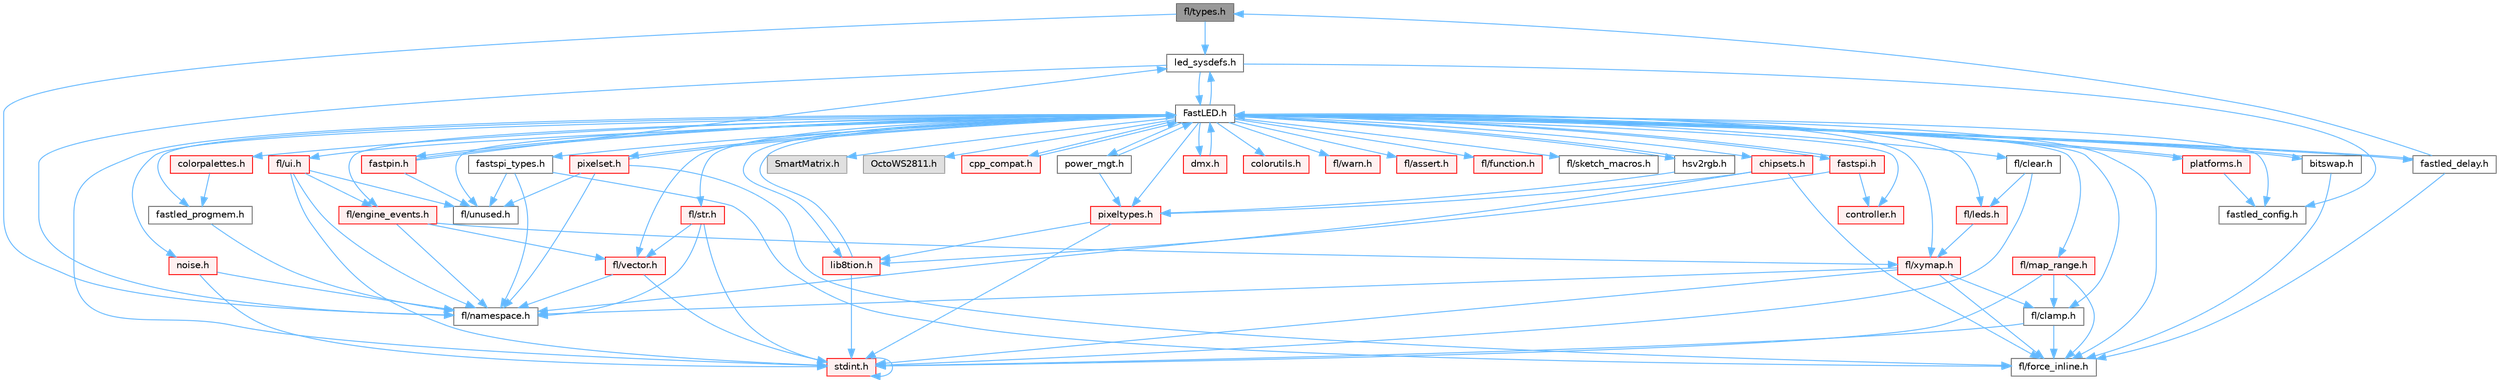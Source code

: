 digraph "fl/types.h"
{
 // INTERACTIVE_SVG=YES
 // LATEX_PDF_SIZE
  bgcolor="transparent";
  edge [fontname=Helvetica,fontsize=10,labelfontname=Helvetica,labelfontsize=10];
  node [fontname=Helvetica,fontsize=10,shape=box,height=0.2,width=0.4];
  Node1 [id="Node000001",label="fl/types.h",height=0.2,width=0.4,color="gray40", fillcolor="grey60", style="filled", fontcolor="black",tooltip=" "];
  Node1 -> Node2 [id="edge1_Node000001_Node000002",color="steelblue1",style="solid",tooltip=" "];
  Node2 [id="Node000002",label="fl/namespace.h",height=0.2,width=0.4,color="grey40", fillcolor="white", style="filled",URL="$df/d2a/namespace_8h.html",tooltip="Implements the FastLED namespace macros."];
  Node1 -> Node3 [id="edge2_Node000001_Node000003",color="steelblue1",style="solid",tooltip=" "];
  Node3 [id="Node000003",label="led_sysdefs.h",height=0.2,width=0.4,color="grey40", fillcolor="white", style="filled",URL="$d9/d3e/led__sysdefs_8h.html",tooltip="Determines which platform system definitions to include."];
  Node3 -> Node4 [id="edge3_Node000003_Node000004",color="steelblue1",style="solid",tooltip=" "];
  Node4 [id="Node000004",label="FastLED.h",height=0.2,width=0.4,color="grey40", fillcolor="white", style="filled",URL="$db/d97/_fast_l_e_d_8h.html",tooltip="central include file for FastLED, defines the CFastLED class/object"];
  Node4 -> Node5 [id="edge4_Node000004_Node000005",color="steelblue1",style="solid",tooltip=" "];
  Node5 [id="Node000005",label="stdint.h",height=0.2,width=0.4,color="red", fillcolor="#FFF0F0", style="filled",URL="$df/dd8/stdint_8h.html",tooltip=" "];
  Node5 -> Node5 [id="edge5_Node000005_Node000005",color="steelblue1",style="solid",tooltip=" "];
  Node4 -> Node7 [id="edge6_Node000004_Node000007",color="steelblue1",style="solid",tooltip=" "];
  Node7 [id="Node000007",label="SmartMatrix.h",height=0.2,width=0.4,color="grey60", fillcolor="#E0E0E0", style="filled",tooltip=" "];
  Node4 -> Node8 [id="edge7_Node000004_Node000008",color="steelblue1",style="solid",tooltip=" "];
  Node8 [id="Node000008",label="OctoWS2811.h",height=0.2,width=0.4,color="grey60", fillcolor="#E0E0E0", style="filled",tooltip=" "];
  Node4 -> Node9 [id="edge8_Node000004_Node000009",color="steelblue1",style="solid",tooltip=" "];
  Node9 [id="Node000009",label="fl/force_inline.h",height=0.2,width=0.4,color="grey40", fillcolor="white", style="filled",URL="$d4/d64/force__inline_8h.html",tooltip=" "];
  Node4 -> Node10 [id="edge9_Node000004_Node000010",color="steelblue1",style="solid",tooltip=" "];
  Node10 [id="Node000010",label="cpp_compat.h",height=0.2,width=0.4,color="red", fillcolor="#FFF0F0", style="filled",URL="$d9/d13/cpp__compat_8h.html",tooltip="Compatibility functions based on C++ version."];
  Node10 -> Node4 [id="edge10_Node000010_Node000004",color="steelblue1",style="solid",tooltip=" "];
  Node4 -> Node12 [id="edge11_Node000004_Node000012",color="steelblue1",style="solid",tooltip=" "];
  Node12 [id="Node000012",label="fastled_config.h",height=0.2,width=0.4,color="grey40", fillcolor="white", style="filled",URL="$d5/d11/fastled__config_8h.html",tooltip="Contains definitions that can be used to configure FastLED at compile time."];
  Node4 -> Node3 [id="edge12_Node000004_Node000003",color="steelblue1",style="solid",tooltip=" "];
  Node4 -> Node13 [id="edge13_Node000004_Node000013",color="steelblue1",style="solid",tooltip=" "];
  Node13 [id="Node000013",label="fastled_delay.h",height=0.2,width=0.4,color="grey40", fillcolor="white", style="filled",URL="$d0/da8/fastled__delay_8h.html",tooltip="Utility functions and classes for managing delay cycles."];
  Node13 -> Node4 [id="edge14_Node000013_Node000004",color="steelblue1",style="solid",tooltip=" "];
  Node13 -> Node1 [id="edge15_Node000013_Node000001",color="steelblue1",style="solid",tooltip=" "];
  Node13 -> Node9 [id="edge16_Node000013_Node000009",color="steelblue1",style="solid",tooltip=" "];
  Node4 -> Node14 [id="edge17_Node000004_Node000014",color="steelblue1",style="solid",tooltip=" "];
  Node14 [id="Node000014",label="bitswap.h",height=0.2,width=0.4,color="grey40", fillcolor="white", style="filled",URL="$de/ded/bitswap_8h.html",tooltip="Functions for doing a rotation of bits/bytes used by parallel output."];
  Node14 -> Node4 [id="edge18_Node000014_Node000004",color="steelblue1",style="solid",tooltip=" "];
  Node14 -> Node9 [id="edge19_Node000014_Node000009",color="steelblue1",style="solid",tooltip=" "];
  Node4 -> Node15 [id="edge20_Node000004_Node000015",color="steelblue1",style="solid",tooltip=" "];
  Node15 [id="Node000015",label="controller.h",height=0.2,width=0.4,color="red", fillcolor="#FFF0F0", style="filled",URL="$d2/dd9/controller_8h.html",tooltip="deprecated: base definitions used by led controllers for writing out led data"];
  Node4 -> Node69 [id="edge21_Node000004_Node000069",color="steelblue1",style="solid",tooltip=" "];
  Node69 [id="Node000069",label="fastpin.h",height=0.2,width=0.4,color="red", fillcolor="#FFF0F0", style="filled",URL="$db/d65/fastpin_8h.html",tooltip="Class base definitions for defining fast pin access."];
  Node69 -> Node4 [id="edge22_Node000069_Node000004",color="steelblue1",style="solid",tooltip=" "];
  Node69 -> Node3 [id="edge23_Node000069_Node000003",color="steelblue1",style="solid",tooltip=" "];
  Node69 -> Node36 [id="edge24_Node000069_Node000036",color="steelblue1",style="solid",tooltip=" "];
  Node36 [id="Node000036",label="fl/unused.h",height=0.2,width=0.4,color="grey40", fillcolor="white", style="filled",URL="$d8/d4b/unused_8h.html",tooltip=" "];
  Node4 -> Node70 [id="edge25_Node000004_Node000070",color="steelblue1",style="solid",tooltip=" "];
  Node70 [id="Node000070",label="fastspi_types.h",height=0.2,width=0.4,color="grey40", fillcolor="white", style="filled",URL="$d2/ddb/fastspi__types_8h.html",tooltip="Data types and constants used by SPI interfaces."];
  Node70 -> Node9 [id="edge26_Node000070_Node000009",color="steelblue1",style="solid",tooltip=" "];
  Node70 -> Node2 [id="edge27_Node000070_Node000002",color="steelblue1",style="solid",tooltip=" "];
  Node70 -> Node36 [id="edge28_Node000070_Node000036",color="steelblue1",style="solid",tooltip=" "];
  Node4 -> Node71 [id="edge29_Node000004_Node000071",color="steelblue1",style="solid",tooltip=" "];
  Node71 [id="Node000071",label="dmx.h",height=0.2,width=0.4,color="red", fillcolor="#FFF0F0", style="filled",URL="$d3/de1/dmx_8h.html",tooltip="Defines the DMX512-based LED controllers."];
  Node71 -> Node4 [id="edge30_Node000071_Node000004",color="steelblue1",style="solid",tooltip=" "];
  Node4 -> Node74 [id="edge31_Node000004_Node000074",color="steelblue1",style="solid",tooltip=" "];
  Node74 [id="Node000074",label="platforms.h",height=0.2,width=0.4,color="red", fillcolor="#FFF0F0", style="filled",URL="$da/dc9/platforms_8h.html",tooltip="Determines which platforms headers to include."];
  Node74 -> Node4 [id="edge32_Node000074_Node000004",color="steelblue1",style="solid",tooltip=" "];
  Node74 -> Node12 [id="edge33_Node000074_Node000012",color="steelblue1",style="solid",tooltip=" "];
  Node4 -> Node76 [id="edge34_Node000004_Node000076",color="steelblue1",style="solid",tooltip=" "];
  Node76 [id="Node000076",label="fastled_progmem.h",height=0.2,width=0.4,color="grey40", fillcolor="white", style="filled",URL="$df/dab/fastled__progmem_8h.html",tooltip="Wrapper definitions to allow seamless use of PROGMEM in environments that have it."];
  Node76 -> Node2 [id="edge35_Node000076_Node000002",color="steelblue1",style="solid",tooltip=" "];
  Node4 -> Node18 [id="edge36_Node000004_Node000018",color="steelblue1",style="solid",tooltip=" "];
  Node18 [id="Node000018",label="lib8tion.h",height=0.2,width=0.4,color="red", fillcolor="#FFF0F0", style="filled",URL="$df/da5/lib8tion_8h.html",tooltip="Fast, efficient 8-bit math functions specifically designed for high-performance LED programming."];
  Node18 -> Node4 [id="edge37_Node000018_Node000004",color="steelblue1",style="solid",tooltip=" "];
  Node18 -> Node5 [id="edge38_Node000018_Node000005",color="steelblue1",style="solid",tooltip=" "];
  Node4 -> Node17 [id="edge39_Node000004_Node000017",color="steelblue1",style="solid",tooltip=" "];
  Node17 [id="Node000017",label="pixeltypes.h",height=0.2,width=0.4,color="red", fillcolor="#FFF0F0", style="filled",URL="$d2/dba/pixeltypes_8h.html",tooltip="Includes defintions for RGB and HSV pixels."];
  Node17 -> Node5 [id="edge40_Node000017_Node000005",color="steelblue1",style="solid",tooltip=" "];
  Node17 -> Node18 [id="edge41_Node000017_Node000018",color="steelblue1",style="solid",tooltip=" "];
  Node4 -> Node77 [id="edge42_Node000004_Node000077",color="steelblue1",style="solid",tooltip=" "];
  Node77 [id="Node000077",label="hsv2rgb.h",height=0.2,width=0.4,color="grey40", fillcolor="white", style="filled",URL="$de/d9a/hsv2rgb_8h.html",tooltip="Functions to convert from the HSV colorspace to the RGB colorspace."];
  Node77 -> Node4 [id="edge43_Node000077_Node000004",color="steelblue1",style="solid",tooltip=" "];
  Node77 -> Node17 [id="edge44_Node000077_Node000017",color="steelblue1",style="solid",tooltip=" "];
  Node4 -> Node78 [id="edge45_Node000004_Node000078",color="steelblue1",style="solid",tooltip=" "];
  Node78 [id="Node000078",label="colorutils.h",height=0.2,width=0.4,color="red", fillcolor="#FFF0F0", style="filled",URL="$d1/dfb/colorutils_8h.html",tooltip=" "];
  Node4 -> Node83 [id="edge46_Node000004_Node000083",color="steelblue1",style="solid",tooltip=" "];
  Node83 [id="Node000083",label="pixelset.h",height=0.2,width=0.4,color="red", fillcolor="#FFF0F0", style="filled",URL="$d4/d46/pixelset_8h.html",tooltip="Declares classes for managing logical groups of LEDs."];
  Node83 -> Node9 [id="edge47_Node000083_Node000009",color="steelblue1",style="solid",tooltip=" "];
  Node83 -> Node2 [id="edge48_Node000083_Node000002",color="steelblue1",style="solid",tooltip=" "];
  Node83 -> Node36 [id="edge49_Node000083_Node000036",color="steelblue1",style="solid",tooltip=" "];
  Node83 -> Node4 [id="edge50_Node000083_Node000004",color="steelblue1",style="solid",tooltip=" "];
  Node4 -> Node84 [id="edge51_Node000004_Node000084",color="steelblue1",style="solid",tooltip=" "];
  Node84 [id="Node000084",label="colorpalettes.h",height=0.2,width=0.4,color="red", fillcolor="#FFF0F0", style="filled",URL="$dc/dcc/colorpalettes_8h.html",tooltip="Declarations for the predefined color palettes supplied by FastLED."];
  Node84 -> Node76 [id="edge52_Node000084_Node000076",color="steelblue1",style="solid",tooltip=" "];
  Node4 -> Node85 [id="edge53_Node000004_Node000085",color="steelblue1",style="solid",tooltip=" "];
  Node85 [id="Node000085",label="noise.h",height=0.2,width=0.4,color="red", fillcolor="#FFF0F0", style="filled",URL="$d1/d31/noise_8h.html",tooltip="Functions to generate and fill arrays with noise."];
  Node85 -> Node5 [id="edge54_Node000085_Node000005",color="steelblue1",style="solid",tooltip=" "];
  Node85 -> Node2 [id="edge55_Node000085_Node000002",color="steelblue1",style="solid",tooltip=" "];
  Node4 -> Node86 [id="edge56_Node000004_Node000086",color="steelblue1",style="solid",tooltip=" "];
  Node86 [id="Node000086",label="power_mgt.h",height=0.2,width=0.4,color="grey40", fillcolor="white", style="filled",URL="$dc/d5b/power__mgt_8h.html",tooltip="Functions to limit the power used by FastLED."];
  Node86 -> Node4 [id="edge57_Node000086_Node000004",color="steelblue1",style="solid",tooltip=" "];
  Node86 -> Node17 [id="edge58_Node000086_Node000017",color="steelblue1",style="solid",tooltip=" "];
  Node4 -> Node87 [id="edge59_Node000004_Node000087",color="steelblue1",style="solid",tooltip=" "];
  Node87 [id="Node000087",label="fastspi.h",height=0.2,width=0.4,color="red", fillcolor="#FFF0F0", style="filled",URL="$d6/ddc/fastspi_8h.html",tooltip="Serial peripheral interface (SPI) definitions per platform."];
  Node87 -> Node4 [id="edge60_Node000087_Node000004",color="steelblue1",style="solid",tooltip=" "];
  Node87 -> Node15 [id="edge61_Node000087_Node000015",color="steelblue1",style="solid",tooltip=" "];
  Node87 -> Node18 [id="edge62_Node000087_Node000018",color="steelblue1",style="solid",tooltip=" "];
  Node4 -> Node89 [id="edge63_Node000004_Node000089",color="steelblue1",style="solid",tooltip=" "];
  Node89 [id="Node000089",label="chipsets.h",height=0.2,width=0.4,color="red", fillcolor="#FFF0F0", style="filled",URL="$db/d66/chipsets_8h.html",tooltip="Contains the bulk of the definitions for the various LED chipsets supported."];
  Node89 -> Node17 [id="edge64_Node000089_Node000017",color="steelblue1",style="solid",tooltip=" "];
  Node89 -> Node9 [id="edge65_Node000089_Node000009",color="steelblue1",style="solid",tooltip=" "];
  Node89 -> Node2 [id="edge66_Node000089_Node000002",color="steelblue1",style="solid",tooltip=" "];
  Node4 -> Node58 [id="edge67_Node000004_Node000058",color="steelblue1",style="solid",tooltip=" "];
  Node58 [id="Node000058",label="fl/engine_events.h",height=0.2,width=0.4,color="red", fillcolor="#FFF0F0", style="filled",URL="$db/dc0/engine__events_8h.html",tooltip=" "];
  Node58 -> Node2 [id="edge68_Node000058_Node000002",color="steelblue1",style="solid",tooltip=" "];
  Node58 -> Node39 [id="edge69_Node000058_Node000039",color="steelblue1",style="solid",tooltip=" "];
  Node39 [id="Node000039",label="fl/vector.h",height=0.2,width=0.4,color="red", fillcolor="#FFF0F0", style="filled",URL="$d6/d68/vector_8h.html",tooltip=" "];
  Node39 -> Node5 [id="edge70_Node000039_Node000005",color="steelblue1",style="solid",tooltip=" "];
  Node39 -> Node2 [id="edge71_Node000039_Node000002",color="steelblue1",style="solid",tooltip=" "];
  Node58 -> Node66 [id="edge72_Node000058_Node000066",color="steelblue1",style="solid",tooltip=" "];
  Node66 [id="Node000066",label="fl/xymap.h",height=0.2,width=0.4,color="red", fillcolor="#FFF0F0", style="filled",URL="$da/d61/xymap_8h.html",tooltip=" "];
  Node66 -> Node5 [id="edge73_Node000066_Node000005",color="steelblue1",style="solid",tooltip=" "];
  Node66 -> Node27 [id="edge74_Node000066_Node000027",color="steelblue1",style="solid",tooltip=" "];
  Node27 [id="Node000027",label="fl/clamp.h",height=0.2,width=0.4,color="grey40", fillcolor="white", style="filled",URL="$d6/dd3/clamp_8h.html",tooltip=" "];
  Node27 -> Node5 [id="edge75_Node000027_Node000005",color="steelblue1",style="solid",tooltip=" "];
  Node27 -> Node9 [id="edge76_Node000027_Node000009",color="steelblue1",style="solid",tooltip=" "];
  Node66 -> Node9 [id="edge77_Node000066_Node000009",color="steelblue1",style="solid",tooltip=" "];
  Node66 -> Node2 [id="edge78_Node000066_Node000002",color="steelblue1",style="solid",tooltip=" "];
  Node4 -> Node90 [id="edge79_Node000004_Node000090",color="steelblue1",style="solid",tooltip=" "];
  Node90 [id="Node000090",label="fl/leds.h",height=0.2,width=0.4,color="red", fillcolor="#FFF0F0", style="filled",URL="$da/d78/leds_8h.html",tooltip=" "];
  Node90 -> Node66 [id="edge80_Node000090_Node000066",color="steelblue1",style="solid",tooltip=" "];
  Node4 -> Node24 [id="edge81_Node000004_Node000024",color="steelblue1",style="solid",tooltip=" "];
  Node24 [id="Node000024",label="fl/str.h",height=0.2,width=0.4,color="red", fillcolor="#FFF0F0", style="filled",URL="$d1/d93/str_8h.html",tooltip=" "];
  Node24 -> Node5 [id="edge82_Node000024_Node000005",color="steelblue1",style="solid",tooltip=" "];
  Node24 -> Node2 [id="edge83_Node000024_Node000002",color="steelblue1",style="solid",tooltip=" "];
  Node24 -> Node39 [id="edge84_Node000024_Node000039",color="steelblue1",style="solid",tooltip=" "];
  Node4 -> Node66 [id="edge85_Node000004_Node000066",color="steelblue1",style="solid",tooltip=" "];
  Node4 -> Node27 [id="edge86_Node000004_Node000027",color="steelblue1",style="solid",tooltip=" "];
  Node4 -> Node28 [id="edge87_Node000004_Node000028",color="steelblue1",style="solid",tooltip=" "];
  Node28 [id="Node000028",label="fl/map_range.h",height=0.2,width=0.4,color="red", fillcolor="#FFF0F0", style="filled",URL="$d1/d47/map__range_8h.html",tooltip=" "];
  Node28 -> Node5 [id="edge88_Node000028_Node000005",color="steelblue1",style="solid",tooltip=" "];
  Node28 -> Node27 [id="edge89_Node000028_Node000027",color="steelblue1",style="solid",tooltip=" "];
  Node28 -> Node9 [id="edge90_Node000028_Node000009",color="steelblue1",style="solid",tooltip=" "];
  Node4 -> Node91 [id="edge91_Node000004_Node000091",color="steelblue1",style="solid",tooltip=" "];
  Node91 [id="Node000091",label="fl/warn.h",height=0.2,width=0.4,color="red", fillcolor="#FFF0F0", style="filled",URL="$de/d77/warn_8h.html",tooltip=" "];
  Node4 -> Node62 [id="edge92_Node000004_Node000062",color="steelblue1",style="solid",tooltip=" "];
  Node62 [id="Node000062",label="fl/assert.h",height=0.2,width=0.4,color="red", fillcolor="#FFF0F0", style="filled",URL="$dc/da7/assert_8h.html",tooltip=" "];
  Node4 -> Node36 [id="edge93_Node000004_Node000036",color="steelblue1",style="solid",tooltip=" "];
  Node4 -> Node39 [id="edge94_Node000004_Node000039",color="steelblue1",style="solid",tooltip=" "];
  Node4 -> Node94 [id="edge95_Node000004_Node000094",color="steelblue1",style="solid",tooltip=" "];
  Node94 [id="Node000094",label="fl/function.h",height=0.2,width=0.4,color="red", fillcolor="#FFF0F0", style="filled",URL="$dd/d67/function_8h.html",tooltip=" "];
  Node4 -> Node95 [id="edge96_Node000004_Node000095",color="steelblue1",style="solid",tooltip=" "];
  Node95 [id="Node000095",label="fl/clear.h",height=0.2,width=0.4,color="grey40", fillcolor="white", style="filled",URL="$df/db0/clear_8h.html",tooltip=" "];
  Node95 -> Node90 [id="edge97_Node000095_Node000090",color="steelblue1",style="solid",tooltip=" "];
  Node95 -> Node5 [id="edge98_Node000095_Node000005",color="steelblue1",style="solid",tooltip=" "];
  Node4 -> Node96 [id="edge99_Node000004_Node000096",color="steelblue1",style="solid",tooltip=" "];
  Node96 [id="Node000096",label="fl/ui.h",height=0.2,width=0.4,color="red", fillcolor="#FFF0F0", style="filled",URL="$d9/d3b/ui_8h.html",tooltip=" "];
  Node96 -> Node5 [id="edge100_Node000096_Node000005",color="steelblue1",style="solid",tooltip=" "];
  Node96 -> Node58 [id="edge101_Node000096_Node000058",color="steelblue1",style="solid",tooltip=" "];
  Node96 -> Node2 [id="edge102_Node000096_Node000002",color="steelblue1",style="solid",tooltip=" "];
  Node96 -> Node36 [id="edge103_Node000096_Node000036",color="steelblue1",style="solid",tooltip=" "];
  Node4 -> Node105 [id="edge104_Node000004_Node000105",color="steelblue1",style="solid",tooltip=" "];
  Node105 [id="Node000105",label="fl/sketch_macros.h",height=0.2,width=0.4,color="grey40", fillcolor="white", style="filled",URL="$d1/dbc/sketch__macros_8h.html",tooltip=" "];
  Node3 -> Node12 [id="edge105_Node000003_Node000012",color="steelblue1",style="solid",tooltip=" "];
  Node3 -> Node2 [id="edge106_Node000003_Node000002",color="steelblue1",style="solid",tooltip=" "];
}
